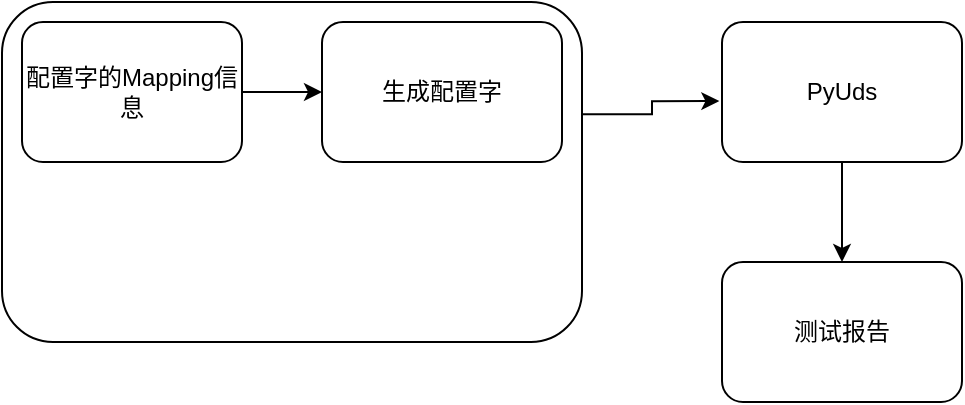 <mxfile version="24.0.7" type="github">
  <diagram name="第 1 页" id="StKTlUCO6NkddTVyeMqx">
    <mxGraphModel dx="805" dy="423" grid="1" gridSize="10" guides="1" tooltips="1" connect="1" arrows="1" fold="1" page="1" pageScale="1" pageWidth="850" pageHeight="1100" math="0" shadow="0">
      <root>
        <mxCell id="0" />
        <mxCell id="1" parent="0" />
        <mxCell id="yNMSCvjh66X3Ysb9l6PN-1" value="PyUds" style="rounded=1;whiteSpace=wrap;html=1;" vertex="1" parent="1">
          <mxGeometry x="480" y="210" width="120" height="70" as="geometry" />
        </mxCell>
        <mxCell id="yNMSCvjh66X3Ysb9l6PN-2" value="测试报告" style="rounded=1;whiteSpace=wrap;html=1;" vertex="1" parent="1">
          <mxGeometry x="480" y="330" width="120" height="70" as="geometry" />
        </mxCell>
        <mxCell id="yNMSCvjh66X3Ysb9l6PN-8" value="" style="edgeStyle=orthogonalEdgeStyle;rounded=0;orthogonalLoop=1;jettySize=auto;html=1;entryX=-0.011;entryY=0.565;entryDx=0;entryDy=0;entryPerimeter=0;exitX=0.997;exitY=0.33;exitDx=0;exitDy=0;exitPerimeter=0;" edge="1" parent="1" source="yNMSCvjh66X3Ysb9l6PN-5" target="yNMSCvjh66X3Ysb9l6PN-1">
          <mxGeometry relative="1" as="geometry">
            <mxPoint x="410" y="240" as="sourcePoint" />
          </mxGeometry>
        </mxCell>
        <mxCell id="yNMSCvjh66X3Ysb9l6PN-5" value="" style="rounded=1;whiteSpace=wrap;html=1;" vertex="1" parent="1">
          <mxGeometry x="120" y="200" width="290" height="170" as="geometry" />
        </mxCell>
        <mxCell id="yNMSCvjh66X3Ysb9l6PN-3" value="配置字的Mapping信息" style="rounded=1;whiteSpace=wrap;html=1;" vertex="1" parent="1">
          <mxGeometry x="130" y="210" width="110" height="70" as="geometry" />
        </mxCell>
        <mxCell id="yNMSCvjh66X3Ysb9l6PN-4" value="生成配置字" style="rounded=1;whiteSpace=wrap;html=1;" vertex="1" parent="1">
          <mxGeometry x="280" y="210" width="120" height="70" as="geometry" />
        </mxCell>
        <mxCell id="yNMSCvjh66X3Ysb9l6PN-6" value="" style="endArrow=classic;html=1;rounded=0;entryX=0;entryY=0.5;entryDx=0;entryDy=0;exitX=1;exitY=0.5;exitDx=0;exitDy=0;" edge="1" parent="1" source="yNMSCvjh66X3Ysb9l6PN-3" target="yNMSCvjh66X3Ysb9l6PN-4">
          <mxGeometry width="50" height="50" relative="1" as="geometry">
            <mxPoint x="250" y="250" as="sourcePoint" />
            <mxPoint x="300" y="200" as="targetPoint" />
          </mxGeometry>
        </mxCell>
        <mxCell id="yNMSCvjh66X3Ysb9l6PN-9" value="" style="endArrow=classic;html=1;rounded=0;entryX=0.5;entryY=0;entryDx=0;entryDy=0;exitX=0.5;exitY=1;exitDx=0;exitDy=0;" edge="1" parent="1" source="yNMSCvjh66X3Ysb9l6PN-1" target="yNMSCvjh66X3Ysb9l6PN-2">
          <mxGeometry width="50" height="50" relative="1" as="geometry">
            <mxPoint x="600" y="305" as="sourcePoint" />
            <mxPoint x="650" y="255" as="targetPoint" />
          </mxGeometry>
        </mxCell>
      </root>
    </mxGraphModel>
  </diagram>
</mxfile>
